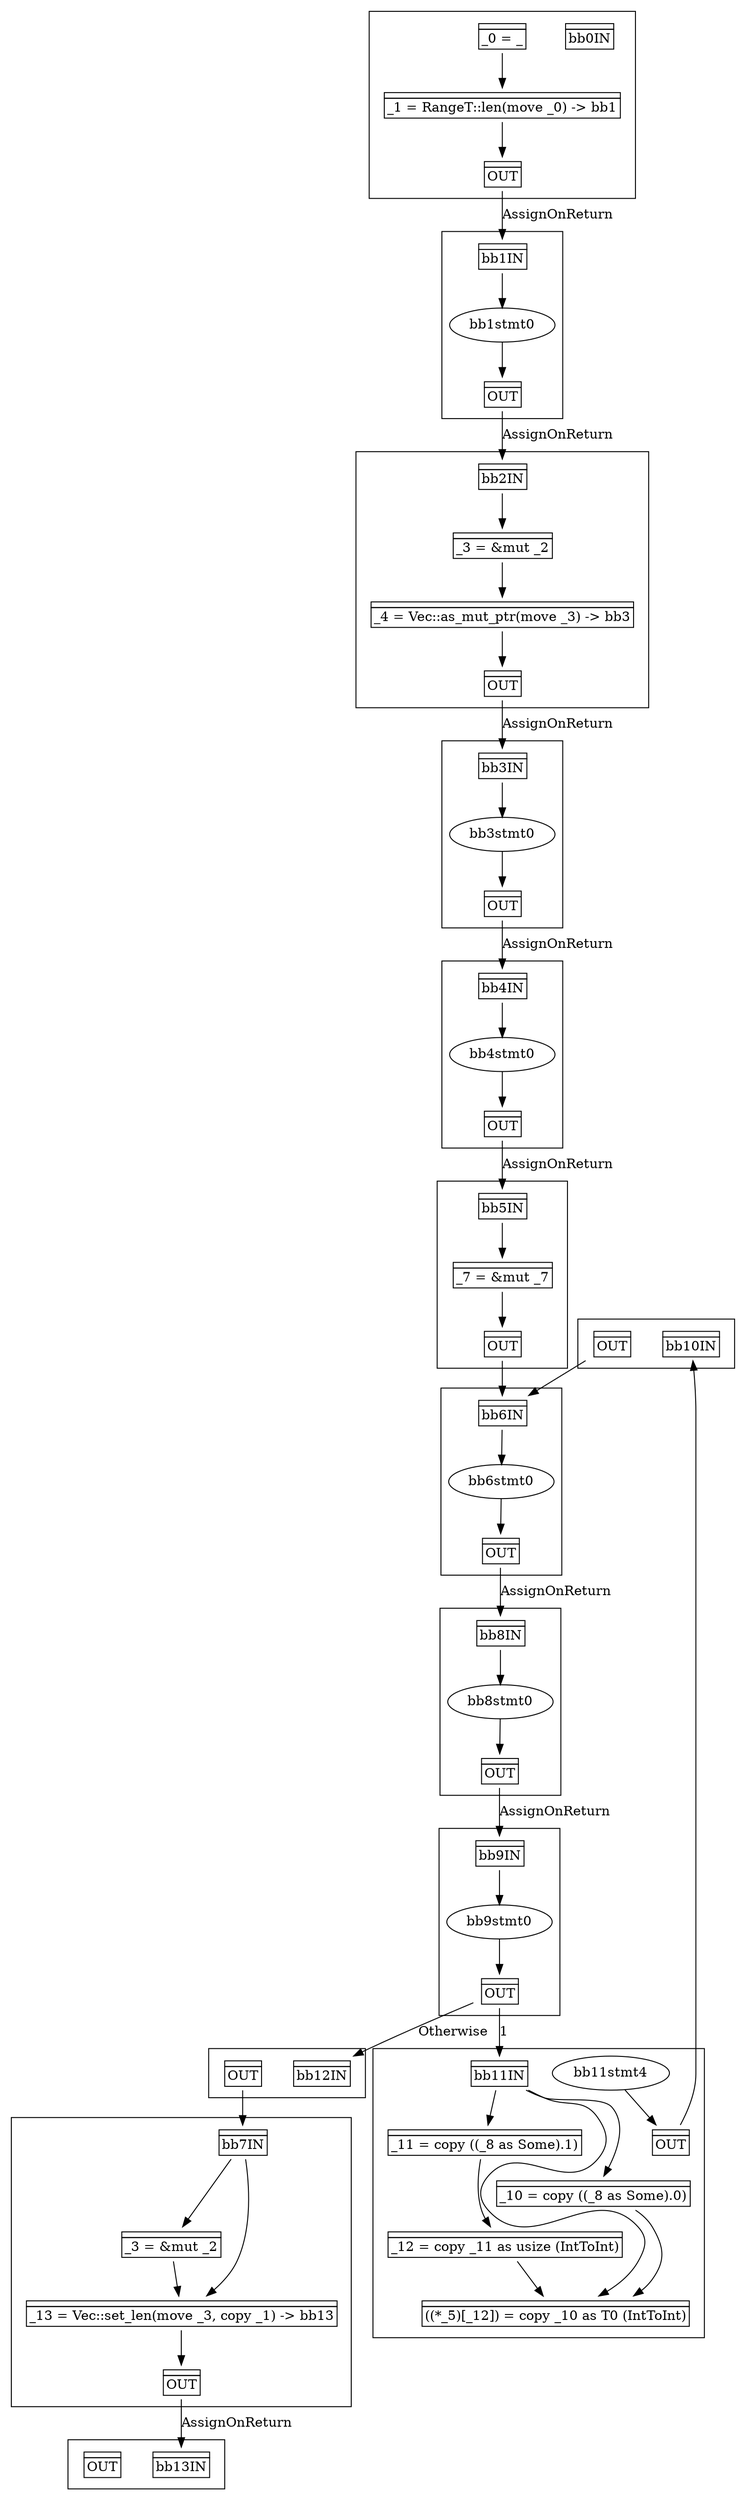 digraph name {
subgraph cluster_bb0 {
    bb0IN [shape="none", label=<<table border="0" cellborder="1" cellspacing="0"><tr><td  align="center" colspan="1"></td></tr><tr><td align="left">bb0IN</td></tr></table>>];
    bb0stmt0 [shape="none", label=<<table border="0" cellborder="1" cellspacing="0"><tr><td  align="center" colspan="1"></td></tr><tr><td align="left">_0 = _</td></tr></table>>];
    bb0stmt1 [shape="none", label=<<table border="0" cellborder="1" cellspacing="0"><tr><td  align="center" colspan="1"></td></tr><tr><td align="left">_1 = RangeT::len(move _0) -&gt; bb1</td></tr></table>>];
    bb0OUT [shape="none", label=<<table border="0" cellborder="1" cellspacing="0"><tr><td  align="center" colspan="1"></td></tr><tr><td align="left">OUT</td></tr></table>>];
    bb0stmt0 -> bb0stmt1 [label=""];
    bb0stmt1 -> bb0OUT [label=""];
}
subgraph cluster_bb1 {
    bb1IN [shape="none", label=<<table border="0" cellborder="1" cellspacing="0"><tr><td  align="center" colspan="1"></td></tr><tr><td align="left">bb1IN</td></tr></table>>];
    bb1OUT [shape="none", label=<<table border="0" cellborder="1" cellspacing="0"><tr><td  align="center" colspan="1"></td></tr><tr><td align="left">OUT</td></tr></table>>];
    bb1IN -> bb1stmt0 [label=""];
    bb1stmt0 -> bb1OUT [label=""];
}
subgraph cluster_bb2 {
    bb2IN [shape="none", label=<<table border="0" cellborder="1" cellspacing="0"><tr><td  align="center" colspan="1"></td></tr><tr><td align="left">bb2IN</td></tr></table>>];
    bb2stmt0 [shape="none", label=<<table border="0" cellborder="1" cellspacing="0"><tr><td  align="center" colspan="1"></td></tr><tr><td align="left">_3 = &amp;mut _2</td></tr></table>>];
    bb2stmt1 [shape="none", label=<<table border="0" cellborder="1" cellspacing="0"><tr><td  align="center" colspan="1"></td></tr><tr><td align="left">_4 = Vec::as_mut_ptr(move _3) -&gt; bb3</td></tr></table>>];
    bb2OUT [shape="none", label=<<table border="0" cellborder="1" cellspacing="0"><tr><td  align="center" colspan="1"></td></tr><tr><td align="left">OUT</td></tr></table>>];
    bb2IN -> bb2stmt0 [label=""];
    bb2stmt0 -> bb2stmt1 [label=""];
    bb2stmt1 -> bb2OUT [label=""];
}
subgraph cluster_bb3 {
    bb3IN [shape="none", label=<<table border="0" cellborder="1" cellspacing="0"><tr><td  align="center" colspan="1"></td></tr><tr><td align="left">bb3IN</td></tr></table>>];
    bb3OUT [shape="none", label=<<table border="0" cellborder="1" cellspacing="0"><tr><td  align="center" colspan="1"></td></tr><tr><td align="left">OUT</td></tr></table>>];
    bb3IN -> bb3stmt0 [label=""];
    bb3stmt0 -> bb3OUT [label=""];
}
subgraph cluster_bb4 {
    bb4IN [shape="none", label=<<table border="0" cellborder="1" cellspacing="0"><tr><td  align="center" colspan="1"></td></tr><tr><td align="left">bb4IN</td></tr></table>>];
    bb4OUT [shape="none", label=<<table border="0" cellborder="1" cellspacing="0"><tr><td  align="center" colspan="1"></td></tr><tr><td align="left">OUT</td></tr></table>>];
    bb4IN -> bb4stmt0 [label=""];
    bb4stmt0 -> bb4OUT [label=""];
}
subgraph cluster_bb5 {
    bb5IN [shape="none", label=<<table border="0" cellborder="1" cellspacing="0"><tr><td  align="center" colspan="1"></td></tr><tr><td align="left">bb5IN</td></tr></table>>];
    bb5stmt0 [shape="none", label=<<table border="0" cellborder="1" cellspacing="0"><tr><td  align="center" colspan="1"></td></tr><tr><td align="left">_7 = &amp;mut _7</td></tr></table>>];
    bb5OUT [shape="none", label=<<table border="0" cellborder="1" cellspacing="0"><tr><td  align="center" colspan="1"></td></tr><tr><td align="left">OUT</td></tr></table>>];
    bb5IN -> bb5stmt0 [label=""];
    bb5stmt0 -> bb5OUT [label=""];
}
subgraph cluster_bb6 {
    bb6IN [shape="none", label=<<table border="0" cellborder="1" cellspacing="0"><tr><td  align="center" colspan="1"></td></tr><tr><td align="left">bb6IN</td></tr></table>>];
    bb6OUT [shape="none", label=<<table border="0" cellborder="1" cellspacing="0"><tr><td  align="center" colspan="1"></td></tr><tr><td align="left">OUT</td></tr></table>>];
    bb6IN -> bb6stmt0 [label=""];
    bb6stmt0 -> bb6OUT [label=""];
}
subgraph cluster_bb7 {
    bb7IN [shape="none", label=<<table border="0" cellborder="1" cellspacing="0"><tr><td  align="center" colspan="1"></td></tr><tr><td align="left">bb7IN</td></tr></table>>];
    bb7stmt0 [shape="none", label=<<table border="0" cellborder="1" cellspacing="0"><tr><td  align="center" colspan="1"></td></tr><tr><td align="left">_3 = &amp;mut _2</td></tr></table>>];
    bb7stmt1 [shape="none", label=<<table border="0" cellborder="1" cellspacing="0"><tr><td  align="center" colspan="1"></td></tr><tr><td align="left">_13 = Vec::set_len(move _3, copy _1) -&gt; bb13</td></tr></table>>];
    bb7OUT [shape="none", label=<<table border="0" cellborder="1" cellspacing="0"><tr><td  align="center" colspan="1"></td></tr><tr><td align="left">OUT</td></tr></table>>];
    bb7IN -> bb7stmt0 [label=""];
    bb7IN -> bb7stmt1 [label=""];
    bb7stmt0 -> bb7stmt1 [label=""];
    bb7stmt1 -> bb7OUT [label=""];
}
subgraph cluster_bb8 {
    bb8IN [shape="none", label=<<table border="0" cellborder="1" cellspacing="0"><tr><td  align="center" colspan="1"></td></tr><tr><td align="left">bb8IN</td></tr></table>>];
    bb8OUT [shape="none", label=<<table border="0" cellborder="1" cellspacing="0"><tr><td  align="center" colspan="1"></td></tr><tr><td align="left">OUT</td></tr></table>>];
    bb8IN -> bb8stmt0 [label=""];
    bb8stmt0 -> bb8OUT [label=""];
}
subgraph cluster_bb9 {
    bb9IN [shape="none", label=<<table border="0" cellborder="1" cellspacing="0"><tr><td  align="center" colspan="1"></td></tr><tr><td align="left">bb9IN</td></tr></table>>];
    bb9OUT [shape="none", label=<<table border="0" cellborder="1" cellspacing="0"><tr><td  align="center" colspan="1"></td></tr><tr><td align="left">OUT</td></tr></table>>];
    bb9IN -> bb9stmt0 [label=""];
    bb9stmt0 -> bb9OUT [label=""];
}
subgraph cluster_bb10 {
    bb10IN [shape="none", label=<<table border="0" cellborder="1" cellspacing="0"><tr><td  align="center" colspan="1"></td></tr><tr><td align="left">bb10IN</td></tr></table>>];
    bb10OUT [shape="none", label=<<table border="0" cellborder="1" cellspacing="0"><tr><td  align="center" colspan="1"></td></tr><tr><td align="left">OUT</td></tr></table>>];
}
subgraph cluster_bb11 {
    bb11IN [shape="none", label=<<table border="0" cellborder="1" cellspacing="0"><tr><td  align="center" colspan="1"></td></tr><tr><td align="left">bb11IN</td></tr></table>>];
    bb11stmt0 [shape="none", label=<<table border="0" cellborder="1" cellspacing="0"><tr><td  align="center" colspan="1"></td></tr><tr><td align="left">_10 = copy ((_8 as Some).0)</td></tr></table>>];
    bb11stmt1 [shape="none", label=<<table border="0" cellborder="1" cellspacing="0"><tr><td  align="center" colspan="1"></td></tr><tr><td align="left">_11 = copy ((_8 as Some).1)</td></tr></table>>];
    bb11stmt2 [shape="none", label=<<table border="0" cellborder="1" cellspacing="0"><tr><td  align="center" colspan="1"></td></tr><tr><td align="left">_12 = copy _11 as usize (IntToInt)</td></tr></table>>];
    bb11stmt3 [shape="none", label=<<table border="0" cellborder="1" cellspacing="0"><tr><td  align="center" colspan="1"></td></tr><tr><td align="left">((*_5)[_12]) = copy _10 as T0 (IntToInt)</td></tr></table>>];
    bb11OUT [shape="none", label=<<table border="0" cellborder="1" cellspacing="0"><tr><td  align="center" colspan="1"></td></tr><tr><td align="left">OUT</td></tr></table>>];
    bb11IN -> bb11stmt0 [label=""];
    bb11IN -> bb11stmt1 [label=""];
    bb11IN -> bb11stmt3 [label=""];
    bb11stmt1 -> bb11stmt2 [label=""];
    bb11stmt0 -> bb11stmt3 [label=""];
    bb11stmt2 -> bb11stmt3 [label=""];
    bb11stmt4 -> bb11OUT [label=""];
}
subgraph cluster_bb12 {
    bb12IN [shape="none", label=<<table border="0" cellborder="1" cellspacing="0"><tr><td  align="center" colspan="1"></td></tr><tr><td align="left">bb12IN</td></tr></table>>];
    bb12OUT [shape="none", label=<<table border="0" cellborder="1" cellspacing="0"><tr><td  align="center" colspan="1"></td></tr><tr><td align="left">OUT</td></tr></table>>];
}
subgraph cluster_bb13 {
    bb13IN [shape="none", label=<<table border="0" cellborder="1" cellspacing="0"><tr><td  align="center" colspan="1"></td></tr><tr><td align="left">bb13IN</td></tr></table>>];
    bb13OUT [shape="none", label=<<table border="0" cellborder="1" cellspacing="0"><tr><td  align="center" colspan="1"></td></tr><tr><td align="left">OUT</td></tr></table>>];
}

    bb0OUT -> bb1IN [label="AssignOnReturn"]
    bb1OUT -> bb2IN [label="AssignOnReturn"]
    bb2OUT -> bb3IN [label="AssignOnReturn"]
    bb3OUT -> bb4IN [label="AssignOnReturn"]
    bb4OUT -> bb5IN [label="AssignOnReturn"]
    bb5OUT -> bb6IN [label=""]
    bb6OUT -> bb8IN [label="AssignOnReturn"]
    bb7OUT -> bb13IN [label="AssignOnReturn"]
    bb8OUT -> bb9IN [label="AssignOnReturn"]
    bb9OUT -> bb11IN [label="1"]
    bb9OUT -> bb12IN [label="Otherwise"]
    bb10OUT -> bb6IN [label=""]
    bb11OUT -> bb10IN [label=""]
    bb12OUT -> bb7IN [label=""]
}